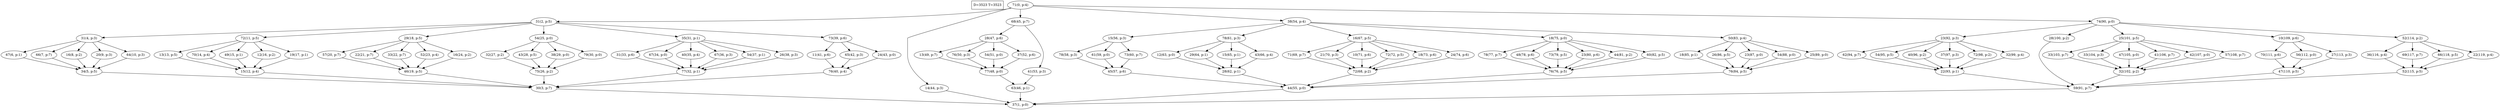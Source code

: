 digraph Task {
i [shape=box, label="D=3523 T=3523"]; 
0 [label="71(0, p:4)"];
1 [label="37(1, p:0)"];
2 [label="31(2, p:5)"];
3 [label="30(3, p:7)"];
4 [label="31(4, p:3)"];
5 [label="34(5, p:5)"];
6 [label="67(6, p:1)"];
7 [label="66(7, p:7)"];
8 [label="16(8, p:2)"];
9 [label="20(9, p:3)"];
10 [label="64(10, p:3)"];
11 [label="72(11, p:5)"];
12 [label="15(12, p:4)"];
13 [label="13(13, p:5)"];
14 [label="70(14, p:4)"];
15 [label="49(15, p:1)"];
16 [label="12(16, p:2)"];
17 [label="19(17, p:1)"];
18 [label="29(18, p:5)"];
19 [label="46(19, p:5)"];
20 [label="57(20, p:7)"];
21 [label="22(21, p:7)"];
22 [label="33(22, p:7)"];
23 [label="52(23, p:4)"];
24 [label="16(24, p:2)"];
25 [label="54(25, p:0)"];
26 [label="75(26, p:2)"];
27 [label="32(27, p:2)"];
28 [label="43(28, p:5)"];
29 [label="38(29, p:0)"];
30 [label="79(30, p:0)"];
31 [label="35(31, p:1)"];
32 [label="77(32, p:1)"];
33 [label="31(33, p:6)"];
34 [label="67(34, p:0)"];
35 [label="40(35, p:4)"];
36 [label="67(36, p:3)"];
37 [label="54(37, p:1)"];
38 [label="26(38, p:3)"];
39 [label="73(39, p:6)"];
40 [label="76(40, p:4)"];
41 [label="11(41, p:6)"];
42 [label="65(42, p:3)"];
43 [label="24(43, p:0)"];
44 [label="14(44, p:3)"];
45 [label="68(45, p:7)"];
46 [label="63(46, p:1)"];
47 [label="28(47, p:6)"];
48 [label="77(48, p:0)"];
49 [label="13(49, p:7)"];
50 [label="76(50, p:3)"];
51 [label="54(51, p:0)"];
52 [label="37(52, p:6)"];
53 [label="41(53, p:3)"];
54 [label="38(54, p:4)"];
55 [label="44(55, p:0)"];
56 [label="15(56, p:3)"];
57 [label="45(57, p:6)"];
58 [label="78(58, p:3)"];
59 [label="61(59, p:0)"];
60 [label="73(60, p:7)"];
61 [label="78(61, p:3)"];
62 [label="28(62, p:1)"];
63 [label="12(63, p:0)"];
64 [label="29(64, p:1)"];
65 [label="15(65, p:1)"];
66 [label="43(66, p:4)"];
67 [label="16(67, p:5)"];
68 [label="72(68, p:2)"];
69 [label="71(69, p:7)"];
70 [label="21(70, p:3)"];
71 [label="10(71, p:6)"];
72 [label="72(72, p:5)"];
73 [label="18(73, p:6)"];
74 [label="24(74, p:6)"];
75 [label="18(75, p:0)"];
76 [label="76(76, p:5)"];
77 [label="78(77, p:7)"];
78 [label="48(78, p:6)"];
79 [label="73(79, p:5)"];
80 [label="23(80, p:6)"];
81 [label="44(81, p:2)"];
82 [label="60(82, p:5)"];
83 [label="50(83, p:4)"];
84 [label="76(84, p:5)"];
85 [label="18(85, p:1)"];
86 [label="26(86, p:5)"];
87 [label="23(87, p:0)"];
88 [label="54(88, p:0)"];
89 [label="25(89, p:0)"];
90 [label="74(90, p:0)"];
91 [label="59(91, p:7)"];
92 [label="23(92, p:3)"];
93 [label="22(93, p:1)"];
94 [label="62(94, p:7)"];
95 [label="54(95, p:5)"];
96 [label="40(96, p:2)"];
97 [label="37(97, p:3)"];
98 [label="72(98, p:2)"];
99 [label="32(99, p:4)"];
100 [label="28(100, p:2)"];
101 [label="25(101, p:5)"];
102 [label="32(102, p:2)"];
103 [label="33(103, p:7)"];
104 [label="33(104, p:3)"];
105 [label="47(105, p:0)"];
106 [label="41(106, p:7)"];
107 [label="42(107, p:0)"];
108 [label="57(108, p:7)"];
109 [label="10(109, p:6)"];
110 [label="47(110, p:5)"];
111 [label="70(111, p:6)"];
112 [label="56(112, p:0)"];
113 [label="27(113, p:3)"];
114 [label="52(114, p:2)"];
115 [label="52(115, p:5)"];
116 [label="36(116, p:4)"];
117 [label="69(117, p:7)"];
118 [label="66(118, p:5)"];
119 [label="22(119, p:4)"];
0 -> 2;
0 -> 44;
0 -> 45;
0 -> 54;
0 -> 90;
2 -> 4;
2 -> 11;
2 -> 18;
2 -> 25;
2 -> 31;
2 -> 39;
3 -> 1;
4 -> 6;
4 -> 7;
4 -> 8;
4 -> 9;
4 -> 10;
5 -> 3;
6 -> 5;
7 -> 5;
8 -> 5;
9 -> 5;
10 -> 5;
11 -> 13;
11 -> 14;
11 -> 15;
11 -> 16;
11 -> 17;
12 -> 3;
13 -> 12;
14 -> 12;
15 -> 12;
16 -> 12;
17 -> 12;
18 -> 20;
18 -> 21;
18 -> 22;
18 -> 23;
18 -> 24;
19 -> 3;
20 -> 19;
21 -> 19;
22 -> 19;
23 -> 19;
24 -> 19;
25 -> 27;
25 -> 28;
25 -> 29;
25 -> 30;
26 -> 3;
27 -> 26;
28 -> 26;
29 -> 26;
30 -> 26;
31 -> 33;
31 -> 34;
31 -> 35;
31 -> 36;
31 -> 37;
31 -> 38;
32 -> 3;
33 -> 32;
34 -> 32;
35 -> 32;
36 -> 32;
37 -> 32;
38 -> 32;
39 -> 41;
39 -> 42;
39 -> 43;
40 -> 3;
41 -> 40;
42 -> 40;
43 -> 40;
44 -> 1;
45 -> 47;
45 -> 53;
46 -> 1;
47 -> 49;
47 -> 50;
47 -> 51;
47 -> 52;
48 -> 46;
49 -> 48;
50 -> 48;
51 -> 48;
52 -> 48;
53 -> 46;
54 -> 56;
54 -> 61;
54 -> 67;
54 -> 75;
54 -> 83;
55 -> 1;
56 -> 58;
56 -> 59;
56 -> 60;
57 -> 55;
58 -> 57;
59 -> 57;
60 -> 57;
61 -> 63;
61 -> 64;
61 -> 65;
61 -> 66;
62 -> 55;
63 -> 62;
64 -> 62;
65 -> 62;
66 -> 62;
67 -> 69;
67 -> 70;
67 -> 71;
67 -> 72;
67 -> 73;
67 -> 74;
68 -> 55;
69 -> 68;
70 -> 68;
71 -> 68;
72 -> 68;
73 -> 68;
74 -> 68;
75 -> 77;
75 -> 78;
75 -> 79;
75 -> 80;
75 -> 81;
75 -> 82;
76 -> 55;
77 -> 76;
78 -> 76;
79 -> 76;
80 -> 76;
81 -> 76;
82 -> 76;
83 -> 85;
83 -> 86;
83 -> 87;
83 -> 88;
83 -> 89;
84 -> 55;
85 -> 84;
86 -> 84;
87 -> 84;
88 -> 84;
89 -> 84;
90 -> 92;
90 -> 100;
90 -> 101;
90 -> 109;
90 -> 114;
91 -> 1;
92 -> 94;
92 -> 95;
92 -> 96;
92 -> 97;
92 -> 98;
92 -> 99;
93 -> 91;
94 -> 93;
95 -> 93;
96 -> 93;
97 -> 93;
98 -> 93;
99 -> 93;
100 -> 91;
101 -> 103;
101 -> 104;
101 -> 105;
101 -> 106;
101 -> 107;
101 -> 108;
102 -> 91;
103 -> 102;
104 -> 102;
105 -> 102;
106 -> 102;
107 -> 102;
108 -> 102;
109 -> 111;
109 -> 112;
109 -> 113;
110 -> 91;
111 -> 110;
112 -> 110;
113 -> 110;
114 -> 116;
114 -> 117;
114 -> 118;
114 -> 119;
115 -> 91;
116 -> 115;
117 -> 115;
118 -> 115;
119 -> 115;
}